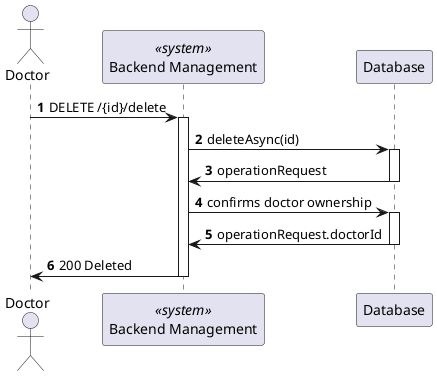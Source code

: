 @startuml

autonumber
Actor Doctor as "Doctor"
participant BE as "Backend Management" <<system>>
participant DB as "Database"

Doctor-> BE : DELETE /{id}/delete
activate BE

BE -> DB : deleteAsync(id)

activate DB 

DB -> BE : operationRequest 

deactivate DB 

BE -> DB : confirms doctor ownership

activate DB

DB -> BE : operationRequest.doctorId

deactivate DB

deactivate DB 

Doctor <- BE : 200 Deleted

deactivate BE

@enduml